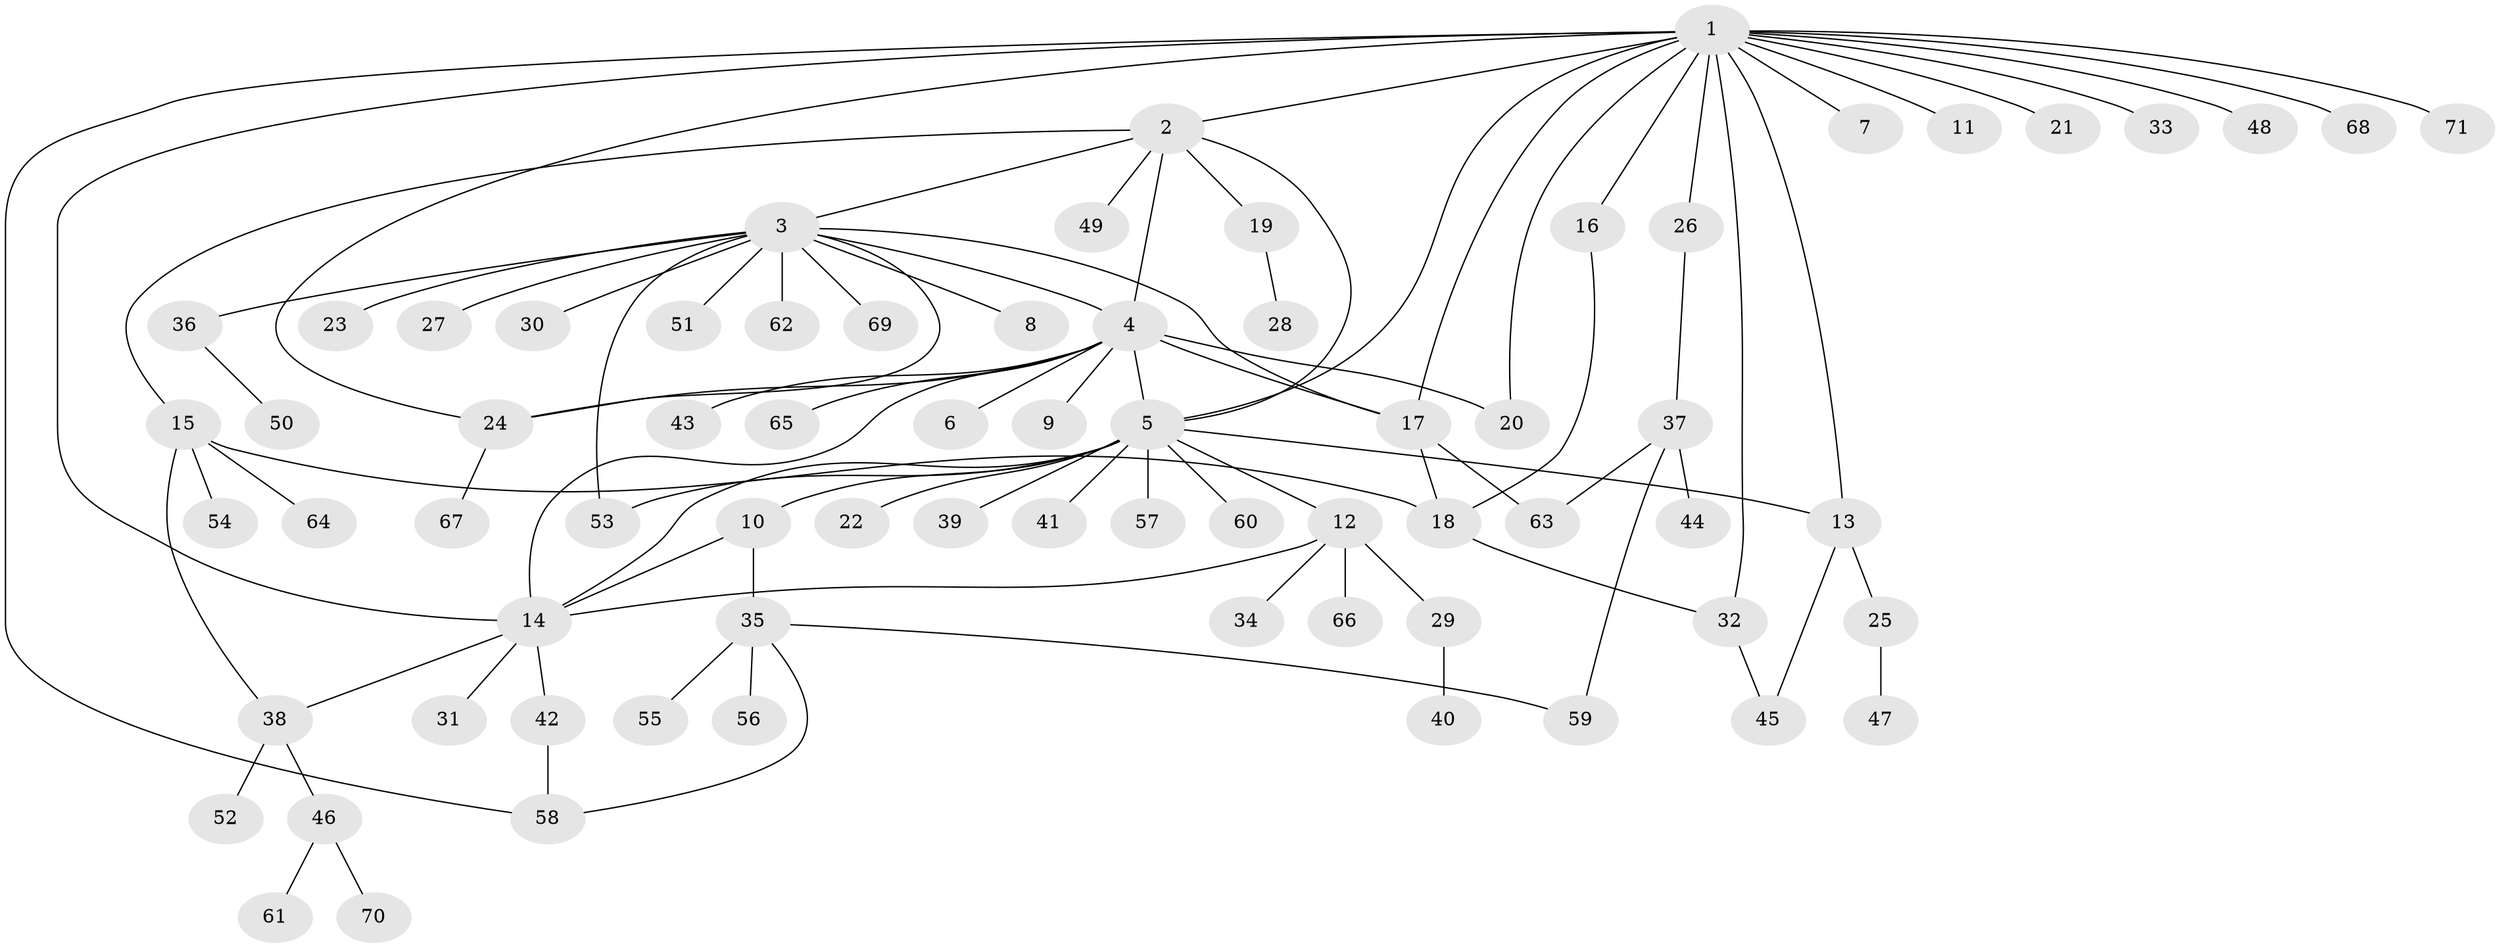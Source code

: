 // coarse degree distribution, {16: 0.02, 6: 0.02, 12: 0.04, 10: 0.02, 1: 0.58, 3: 0.1, 4: 0.06, 7: 0.02, 5: 0.06, 2: 0.08}
// Generated by graph-tools (version 1.1) at 2025/50/03/04/25 22:50:38]
// undirected, 71 vertices, 93 edges
graph export_dot {
  node [color=gray90,style=filled];
  1;
  2;
  3;
  4;
  5;
  6;
  7;
  8;
  9;
  10;
  11;
  12;
  13;
  14;
  15;
  16;
  17;
  18;
  19;
  20;
  21;
  22;
  23;
  24;
  25;
  26;
  27;
  28;
  29;
  30;
  31;
  32;
  33;
  34;
  35;
  36;
  37;
  38;
  39;
  40;
  41;
  42;
  43;
  44;
  45;
  46;
  47;
  48;
  49;
  50;
  51;
  52;
  53;
  54;
  55;
  56;
  57;
  58;
  59;
  60;
  61;
  62;
  63;
  64;
  65;
  66;
  67;
  68;
  69;
  70;
  71;
  1 -- 2;
  1 -- 5;
  1 -- 7;
  1 -- 11;
  1 -- 13;
  1 -- 14;
  1 -- 16;
  1 -- 17;
  1 -- 20;
  1 -- 21;
  1 -- 24;
  1 -- 26;
  1 -- 32;
  1 -- 33;
  1 -- 48;
  1 -- 58;
  1 -- 68;
  1 -- 71;
  2 -- 3;
  2 -- 4;
  2 -- 5;
  2 -- 15;
  2 -- 19;
  2 -- 49;
  3 -- 4;
  3 -- 8;
  3 -- 17;
  3 -- 23;
  3 -- 24;
  3 -- 27;
  3 -- 30;
  3 -- 36;
  3 -- 51;
  3 -- 53;
  3 -- 62;
  3 -- 69;
  4 -- 5;
  4 -- 6;
  4 -- 9;
  4 -- 14;
  4 -- 17;
  4 -- 20;
  4 -- 24;
  4 -- 43;
  4 -- 65;
  5 -- 10;
  5 -- 12;
  5 -- 13;
  5 -- 14;
  5 -- 22;
  5 -- 39;
  5 -- 41;
  5 -- 53;
  5 -- 57;
  5 -- 60;
  10 -- 14;
  10 -- 35;
  12 -- 14;
  12 -- 29;
  12 -- 34;
  12 -- 66;
  13 -- 25;
  13 -- 45;
  14 -- 31;
  14 -- 38;
  14 -- 42;
  15 -- 18;
  15 -- 38;
  15 -- 54;
  15 -- 64;
  16 -- 18;
  17 -- 18;
  17 -- 63;
  18 -- 32;
  19 -- 28;
  24 -- 67;
  25 -- 47;
  26 -- 37;
  29 -- 40;
  32 -- 45;
  35 -- 55;
  35 -- 56;
  35 -- 58;
  35 -- 59;
  36 -- 50;
  37 -- 44;
  37 -- 59;
  37 -- 63;
  38 -- 46;
  38 -- 52;
  42 -- 58;
  46 -- 61;
  46 -- 70;
}
